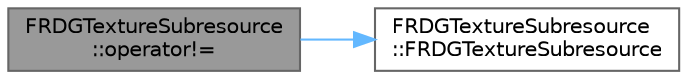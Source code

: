 digraph "FRDGTextureSubresource::operator!="
{
 // INTERACTIVE_SVG=YES
 // LATEX_PDF_SIZE
  bgcolor="transparent";
  edge [fontname=Helvetica,fontsize=10,labelfontname=Helvetica,labelfontsize=10];
  node [fontname=Helvetica,fontsize=10,shape=box,height=0.2,width=0.4];
  rankdir="LR";
  Node1 [id="Node000001",label="FRDGTextureSubresource\l::operator!=",height=0.2,width=0.4,color="gray40", fillcolor="grey60", style="filled", fontcolor="black",tooltip=" "];
  Node1 -> Node2 [id="edge1_Node000001_Node000002",color="steelblue1",style="solid",tooltip=" "];
  Node2 [id="Node000002",label="FRDGTextureSubresource\l::FRDGTextureSubresource",height=0.2,width=0.4,color="grey40", fillcolor="white", style="filled",URL="$df/d25/structFRDGTextureSubresource.html#a8d95d6367bed3499c29f5e101323bf49",tooltip=" "];
}

